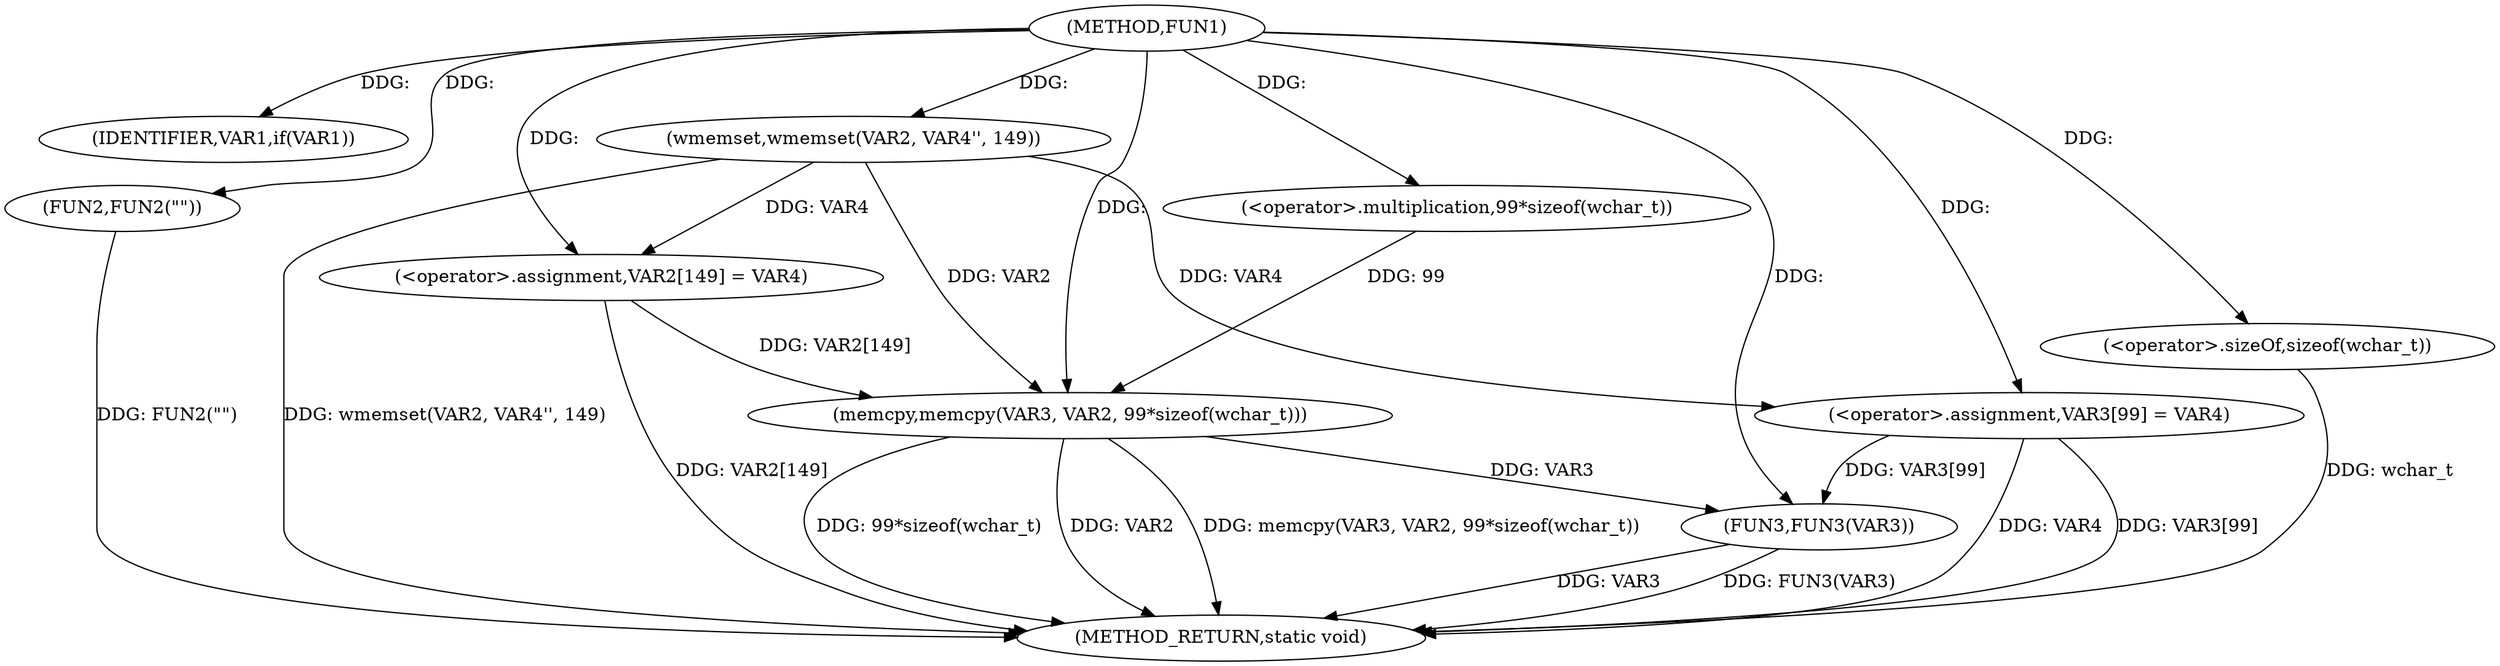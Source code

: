 digraph FUN1 {  
"1000100" [label = "(METHOD,FUN1)" ]
"1000135" [label = "(METHOD_RETURN,static void)" ]
"1000103" [label = "(IDENTIFIER,VAR1,if(VAR1))" ]
"1000105" [label = "(FUN2,FUN2(\"\"))" ]
"1000112" [label = "(wmemset,wmemset(VAR2, VAR4'', 149))" ]
"1000116" [label = "(<operator>.assignment,VAR2[149] = VAR4)" ]
"1000121" [label = "(memcpy,memcpy(VAR3, VAR2, 99*sizeof(wchar_t)))" ]
"1000124" [label = "(<operator>.multiplication,99*sizeof(wchar_t))" ]
"1000126" [label = "(<operator>.sizeOf,sizeof(wchar_t))" ]
"1000128" [label = "(<operator>.assignment,VAR3[99] = VAR4)" ]
"1000133" [label = "(FUN3,FUN3(VAR3))" ]
  "1000116" -> "1000135"  [ label = "DDG: VAR2[149]"] 
  "1000105" -> "1000135"  [ label = "DDG: FUN2(\"\")"] 
  "1000121" -> "1000135"  [ label = "DDG: memcpy(VAR3, VAR2, 99*sizeof(wchar_t))"] 
  "1000126" -> "1000135"  [ label = "DDG: wchar_t"] 
  "1000121" -> "1000135"  [ label = "DDG: 99*sizeof(wchar_t)"] 
  "1000121" -> "1000135"  [ label = "DDG: VAR2"] 
  "1000128" -> "1000135"  [ label = "DDG: VAR4"] 
  "1000128" -> "1000135"  [ label = "DDG: VAR3[99]"] 
  "1000133" -> "1000135"  [ label = "DDG: VAR3"] 
  "1000133" -> "1000135"  [ label = "DDG: FUN3(VAR3)"] 
  "1000112" -> "1000135"  [ label = "DDG: wmemset(VAR2, VAR4'', 149)"] 
  "1000100" -> "1000103"  [ label = "DDG: "] 
  "1000100" -> "1000105"  [ label = "DDG: "] 
  "1000100" -> "1000112"  [ label = "DDG: "] 
  "1000112" -> "1000116"  [ label = "DDG: VAR4"] 
  "1000100" -> "1000116"  [ label = "DDG: "] 
  "1000100" -> "1000121"  [ label = "DDG: "] 
  "1000116" -> "1000121"  [ label = "DDG: VAR2[149]"] 
  "1000112" -> "1000121"  [ label = "DDG: VAR2"] 
  "1000124" -> "1000121"  [ label = "DDG: 99"] 
  "1000100" -> "1000124"  [ label = "DDG: "] 
  "1000100" -> "1000126"  [ label = "DDG: "] 
  "1000100" -> "1000128"  [ label = "DDG: "] 
  "1000112" -> "1000128"  [ label = "DDG: VAR4"] 
  "1000128" -> "1000133"  [ label = "DDG: VAR3[99]"] 
  "1000121" -> "1000133"  [ label = "DDG: VAR3"] 
  "1000100" -> "1000133"  [ label = "DDG: "] 
}
